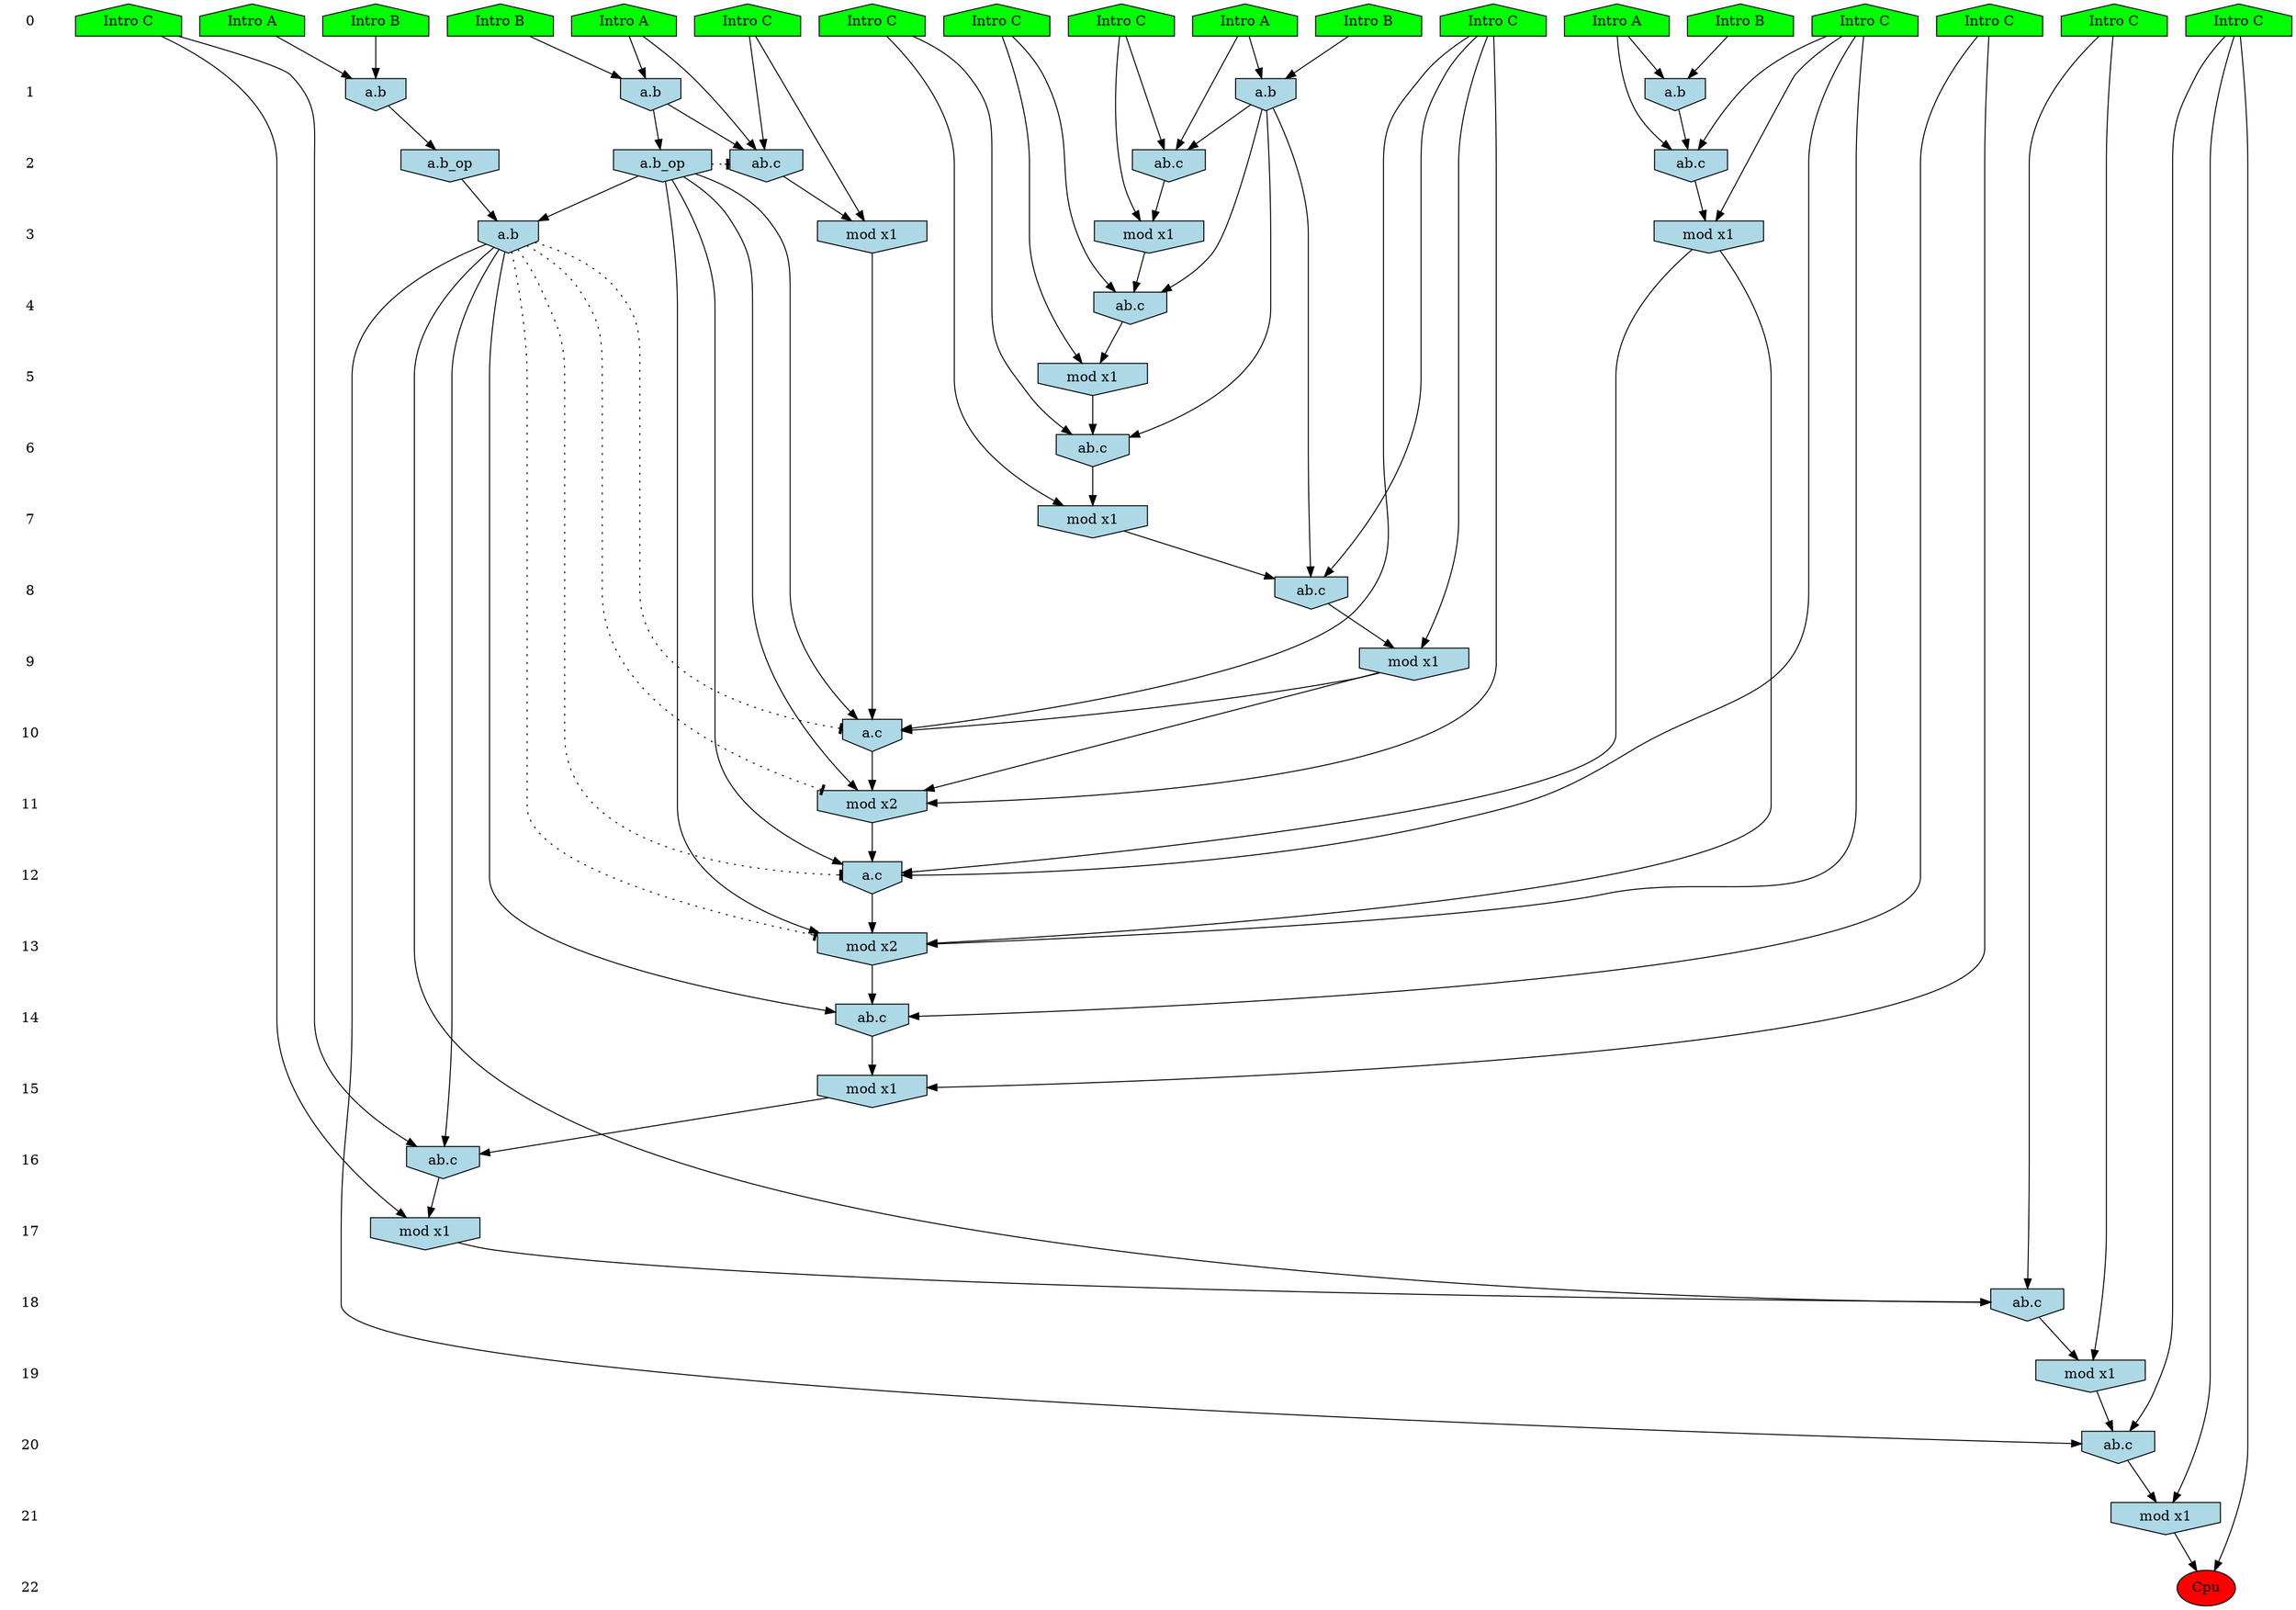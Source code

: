 /* Compression of 1 causal flows obtained in average at 1.702898E+01 t.u */
/* Compressed causal flows were: [2964] */
digraph G{
 ranksep=.5 ; 
{ rank = same ; "0" [shape=plaintext] ; node_1 [label ="Intro B", shape=house, style=filled, fillcolor=green] ;
node_2 [label ="Intro B", shape=house, style=filled, fillcolor=green] ;
node_3 [label ="Intro A", shape=house, style=filled, fillcolor=green] ;
node_4 [label ="Intro A", shape=house, style=filled, fillcolor=green] ;
node_5 [label ="Intro B", shape=house, style=filled, fillcolor=green] ;
node_6 [label ="Intro A", shape=house, style=filled, fillcolor=green] ;
node_7 [label ="Intro B", shape=house, style=filled, fillcolor=green] ;
node_8 [label ="Intro A", shape=house, style=filled, fillcolor=green] ;
node_9 [label ="Intro C", shape=house, style=filled, fillcolor=green] ;
node_10 [label ="Intro C", shape=house, style=filled, fillcolor=green] ;
node_11 [label ="Intro C", shape=house, style=filled, fillcolor=green] ;
node_12 [label ="Intro C", shape=house, style=filled, fillcolor=green] ;
node_13 [label ="Intro C", shape=house, style=filled, fillcolor=green] ;
node_14 [label ="Intro C", shape=house, style=filled, fillcolor=green] ;
node_15 [label ="Intro C", shape=house, style=filled, fillcolor=green] ;
node_16 [label ="Intro C", shape=house, style=filled, fillcolor=green] ;
node_17 [label ="Intro C", shape=house, style=filled, fillcolor=green] ;
node_18 [label ="Intro C", shape=house, style=filled, fillcolor=green] ;
}
{ rank = same ; "1" [shape=plaintext] ; node_19 [label="a.b", shape=invhouse, style=filled, fillcolor = lightblue] ;
node_20 [label="a.b", shape=invhouse, style=filled, fillcolor = lightblue] ;
node_24 [label="a.b", shape=invhouse, style=filled, fillcolor = lightblue] ;
node_29 [label="a.b", shape=invhouse, style=filled, fillcolor = lightblue] ;
}
{ rank = same ; "2" [shape=plaintext] ; node_21 [label="ab.c", shape=invhouse, style=filled, fillcolor = lightblue] ;
node_25 [label="ab.c", shape=invhouse, style=filled, fillcolor = lightblue] ;
node_27 [label="ab.c", shape=invhouse, style=filled, fillcolor = lightblue] ;
node_28 [label="a.b_op", shape=invhouse, style=filled, fillcolor = lightblue] ;
node_33 [label="a.b_op", shape=invhouse, style=filled, fillcolor = lightblue] ;
}
{ rank = same ; "3" [shape=plaintext] ; node_22 [label="mod x1", shape=invhouse, style=filled, fillcolor = lightblue] ;
node_26 [label="mod x1", shape=invhouse, style=filled, fillcolor = lightblue] ;
node_30 [label="mod x1", shape=invhouse, style=filled, fillcolor = lightblue] ;
node_41 [label="a.b", shape=invhouse, style=filled, fillcolor = lightblue] ;
}
{ rank = same ; "4" [shape=plaintext] ; node_23 [label="ab.c", shape=invhouse, style=filled, fillcolor = lightblue] ;
}
{ rank = same ; "5" [shape=plaintext] ; node_31 [label="mod x1", shape=invhouse, style=filled, fillcolor = lightblue] ;
}
{ rank = same ; "6" [shape=plaintext] ; node_32 [label="ab.c", shape=invhouse, style=filled, fillcolor = lightblue] ;
}
{ rank = same ; "7" [shape=plaintext] ; node_34 [label="mod x1", shape=invhouse, style=filled, fillcolor = lightblue] ;
}
{ rank = same ; "8" [shape=plaintext] ; node_35 [label="ab.c", shape=invhouse, style=filled, fillcolor = lightblue] ;
}
{ rank = same ; "9" [shape=plaintext] ; node_36 [label="mod x1", shape=invhouse, style=filled, fillcolor = lightblue] ;
}
{ rank = same ; "10" [shape=plaintext] ; node_37 [label="a.c", shape=invhouse, style=filled, fillcolor = lightblue] ;
}
{ rank = same ; "11" [shape=plaintext] ; node_38 [label="mod x2", shape=invhouse, style=filled, fillcolor = lightblue] ;
}
{ rank = same ; "12" [shape=plaintext] ; node_39 [label="a.c", shape=invhouse, style=filled, fillcolor = lightblue] ;
}
{ rank = same ; "13" [shape=plaintext] ; node_40 [label="mod x2", shape=invhouse, style=filled, fillcolor = lightblue] ;
}
{ rank = same ; "14" [shape=plaintext] ; node_42 [label="ab.c", shape=invhouse, style=filled, fillcolor = lightblue] ;
}
{ rank = same ; "15" [shape=plaintext] ; node_43 [label="mod x1", shape=invhouse, style=filled, fillcolor = lightblue] ;
}
{ rank = same ; "16" [shape=plaintext] ; node_44 [label="ab.c", shape=invhouse, style=filled, fillcolor = lightblue] ;
}
{ rank = same ; "17" [shape=plaintext] ; node_45 [label="mod x1", shape=invhouse, style=filled, fillcolor = lightblue] ;
}
{ rank = same ; "18" [shape=plaintext] ; node_46 [label="ab.c", shape=invhouse, style=filled, fillcolor = lightblue] ;
}
{ rank = same ; "19" [shape=plaintext] ; node_47 [label="mod x1", shape=invhouse, style=filled, fillcolor = lightblue] ;
}
{ rank = same ; "20" [shape=plaintext] ; node_48 [label="ab.c", shape=invhouse, style=filled, fillcolor = lightblue] ;
}
{ rank = same ; "21" [shape=plaintext] ; node_49 [label="mod x1", shape=invhouse, style=filled, fillcolor = lightblue] ;
}
{ rank = same ; "22" [shape=plaintext] ; node_50 [label ="Cpu", style=filled, fillcolor=red] ;
}
"0" -> "1" [style="invis"]; 
"1" -> "2" [style="invis"]; 
"2" -> "3" [style="invis"]; 
"3" -> "4" [style="invis"]; 
"4" -> "5" [style="invis"]; 
"5" -> "6" [style="invis"]; 
"6" -> "7" [style="invis"]; 
"7" -> "8" [style="invis"]; 
"8" -> "9" [style="invis"]; 
"9" -> "10" [style="invis"]; 
"10" -> "11" [style="invis"]; 
"11" -> "12" [style="invis"]; 
"12" -> "13" [style="invis"]; 
"13" -> "14" [style="invis"]; 
"14" -> "15" [style="invis"]; 
"15" -> "16" [style="invis"]; 
"16" -> "17" [style="invis"]; 
"17" -> "18" [style="invis"]; 
"18" -> "19" [style="invis"]; 
"19" -> "20" [style="invis"]; 
"20" -> "21" [style="invis"]; 
"21" -> "22" [style="invis"]; 
node_2 -> node_19
node_6 -> node_19
node_3 -> node_20
node_5 -> node_20
node_3 -> node_21
node_12 -> node_21
node_20 -> node_21
node_12 -> node_22
node_21 -> node_22
node_18 -> node_23
node_20 -> node_23
node_22 -> node_23
node_7 -> node_24
node_8 -> node_24
node_8 -> node_25
node_10 -> node_25
node_24 -> node_25
node_10 -> node_26
node_25 -> node_26
node_6 -> node_27
node_11 -> node_27
node_19 -> node_27
node_19 -> node_28
node_1 -> node_29
node_4 -> node_29
node_11 -> node_30
node_27 -> node_30
node_18 -> node_31
node_23 -> node_31
node_14 -> node_32
node_20 -> node_32
node_31 -> node_32
node_29 -> node_33
node_14 -> node_34
node_32 -> node_34
node_16 -> node_35
node_20 -> node_35
node_34 -> node_35
node_16 -> node_36
node_35 -> node_36
node_16 -> node_37
node_28 -> node_37
node_30 -> node_37
node_36 -> node_37
node_16 -> node_38
node_28 -> node_38
node_36 -> node_38
node_37 -> node_38
node_10 -> node_39
node_26 -> node_39
node_28 -> node_39
node_38 -> node_39
node_10 -> node_40
node_26 -> node_40
node_28 -> node_40
node_39 -> node_40
node_28 -> node_41
node_33 -> node_41
node_13 -> node_42
node_40 -> node_42
node_41 -> node_42
node_13 -> node_43
node_42 -> node_43
node_17 -> node_44
node_41 -> node_44
node_43 -> node_44
node_17 -> node_45
node_44 -> node_45
node_9 -> node_46
node_41 -> node_46
node_45 -> node_46
node_9 -> node_47
node_46 -> node_47
node_15 -> node_48
node_41 -> node_48
node_47 -> node_48
node_15 -> node_49
node_48 -> node_49
node_15 -> node_50
node_49 -> node_50
node_28 -> node_27 [style=dotted, arrowhead = tee] 
node_41 -> node_40 [style=dotted, arrowhead = tee] 
node_41 -> node_39 [style=dotted, arrowhead = tee] 
node_41 -> node_38 [style=dotted, arrowhead = tee] 
node_41 -> node_37 [style=dotted, arrowhead = tee] 
}
/*
 Dot generation time: 0.000225
*/